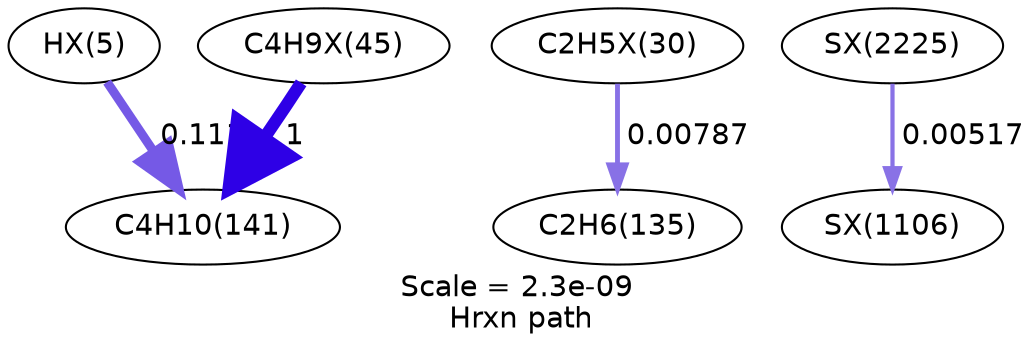 digraph reaction_paths {
center=1;
s43 -> s15[fontname="Helvetica", style="setlinewidth(4.34)", arrowsize=2.17, color="0.7, 0.611, 0.9"
, label=" 0.111"];
s47 -> s12[fontname="Helvetica", style="setlinewidth(2.34)", arrowsize=1.17, color="0.7, 0.508, 0.9"
, label=" 0.00787"];
s56 -> s15[fontname="Helvetica", style="setlinewidth(6)", arrowsize=3, color="0.7, 1.5, 0.9"
, label=" 1"];
s136 -> s117[fontname="Helvetica", style="setlinewidth(2.03)", arrowsize=1.01, color="0.7, 0.505, 0.9"
, label=" 0.00517"];
s12 [ fontname="Helvetica", label="C2H6(135)"];
s15 [ fontname="Helvetica", label="C4H10(141)"];
s43 [ fontname="Helvetica", label="HX(5)"];
s47 [ fontname="Helvetica", label="C2H5X(30)"];
s56 [ fontname="Helvetica", label="C4H9X(45)"];
s117 [ fontname="Helvetica", label="SX(1106)"];
s136 [ fontname="Helvetica", label="SX(2225)"];
 label = "Scale = 2.3e-09\l Hrxn path";
 fontname = "Helvetica";
}
